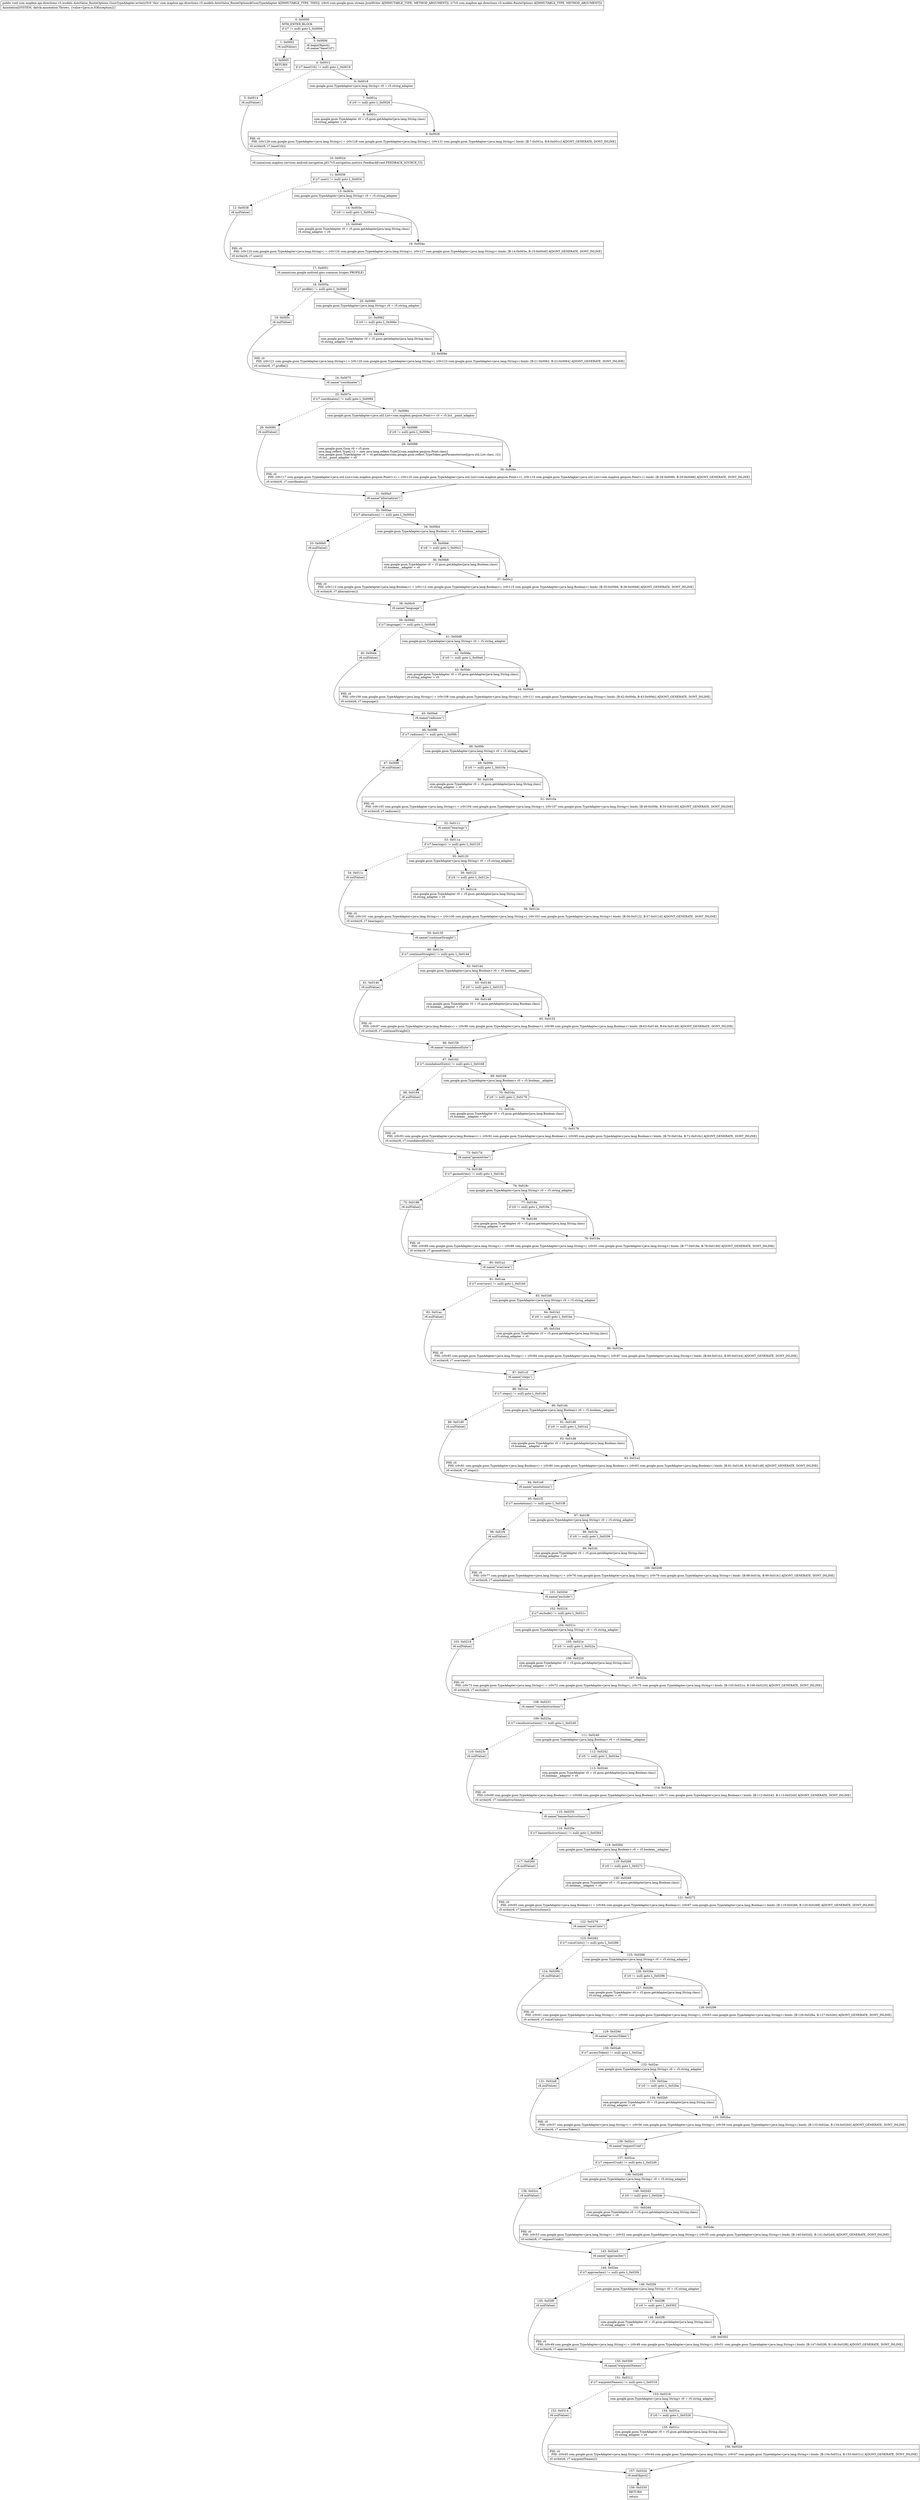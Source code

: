 digraph "CFG forcom.mapbox.api.directions.v5.models.AutoValue_RouteOptions.GsonTypeAdapter.write(Lcom\/google\/gson\/stream\/JsonWriter;Lcom\/mapbox\/api\/directions\/v5\/models\/RouteOptions;)V" {
Node_0 [shape=record,label="{0\:\ 0x0000|MTH_ENTER_BLOCK\l|if (r7 != null) goto L_0x0006\l}"];
Node_1 [shape=record,label="{1\:\ 0x0002|r6.nullValue()\l}"];
Node_2 [shape=record,label="{2\:\ 0x0005|RETURN\l|return\l}"];
Node_3 [shape=record,label="{3\:\ 0x0006|r6.beginObject()\lr6.name(\"baseUrl\")\l}"];
Node_4 [shape=record,label="{4\:\ 0x0012|if (r7.baseUrl() != null) goto L_0x0018\l}"];
Node_5 [shape=record,label="{5\:\ 0x0014|r6.nullValue()\l}"];
Node_6 [shape=record,label="{6\:\ 0x0018|com.google.gson.TypeAdapter\<java.lang.String\> r0 = r5.string_adapter\l}"];
Node_7 [shape=record,label="{7\:\ 0x001a|if (r0 != null) goto L_0x0026\l}"];
Node_8 [shape=record,label="{8\:\ 0x001c|com.google.gson.TypeAdapter r0 = r5.gson.getAdapter(java.lang.String.class)\lr5.string_adapter = r0\l}"];
Node_9 [shape=record,label="{9\:\ 0x0026|PHI: r0 \l  PHI: (r0v129 com.google.gson.TypeAdapter\<java.lang.String\>) = (r0v128 com.google.gson.TypeAdapter\<java.lang.String\>), (r0v131 com.google.gson.TypeAdapter\<java.lang.String\>) binds: [B:7:0x001a, B:8:0x001c] A[DONT_GENERATE, DONT_INLINE]\l|r0.write(r6, r7.baseUrl())\l}"];
Node_10 [shape=record,label="{10\:\ 0x002d|r6.name(com.mapbox.services.android.navigation.p017v5.navigation.metrics.FeedbackEvent.FEEDBACK_SOURCE_UI)\l}"];
Node_11 [shape=record,label="{11\:\ 0x0036|if (r7.user() != null) goto L_0x003c\l}"];
Node_12 [shape=record,label="{12\:\ 0x0038|r6.nullValue()\l}"];
Node_13 [shape=record,label="{13\:\ 0x003c|com.google.gson.TypeAdapter\<java.lang.String\> r0 = r5.string_adapter\l}"];
Node_14 [shape=record,label="{14\:\ 0x003e|if (r0 != null) goto L_0x004a\l}"];
Node_15 [shape=record,label="{15\:\ 0x0040|com.google.gson.TypeAdapter r0 = r5.gson.getAdapter(java.lang.String.class)\lr5.string_adapter = r0\l}"];
Node_16 [shape=record,label="{16\:\ 0x004a|PHI: r0 \l  PHI: (r0v125 com.google.gson.TypeAdapter\<java.lang.String\>) = (r0v124 com.google.gson.TypeAdapter\<java.lang.String\>), (r0v127 com.google.gson.TypeAdapter\<java.lang.String\>) binds: [B:14:0x003e, B:15:0x0040] A[DONT_GENERATE, DONT_INLINE]\l|r0.write(r6, r7.user())\l}"];
Node_17 [shape=record,label="{17\:\ 0x0051|r6.name(com.google.android.gms.common.Scopes.PROFILE)\l}"];
Node_18 [shape=record,label="{18\:\ 0x005a|if (r7.profile() != null) goto L_0x0060\l}"];
Node_19 [shape=record,label="{19\:\ 0x005c|r6.nullValue()\l}"];
Node_20 [shape=record,label="{20\:\ 0x0060|com.google.gson.TypeAdapter\<java.lang.String\> r0 = r5.string_adapter\l}"];
Node_21 [shape=record,label="{21\:\ 0x0062|if (r0 != null) goto L_0x006e\l}"];
Node_22 [shape=record,label="{22\:\ 0x0064|com.google.gson.TypeAdapter r0 = r5.gson.getAdapter(java.lang.String.class)\lr5.string_adapter = r0\l}"];
Node_23 [shape=record,label="{23\:\ 0x006e|PHI: r0 \l  PHI: (r0v121 com.google.gson.TypeAdapter\<java.lang.String\>) = (r0v120 com.google.gson.TypeAdapter\<java.lang.String\>), (r0v123 com.google.gson.TypeAdapter\<java.lang.String\>) binds: [B:21:0x0062, B:22:0x0064] A[DONT_GENERATE, DONT_INLINE]\l|r0.write(r6, r7.profile())\l}"];
Node_24 [shape=record,label="{24\:\ 0x0075|r6.name(\"coordinates\")\l}"];
Node_25 [shape=record,label="{25\:\ 0x007e|if (r7.coordinates() != null) goto L_0x0084\l}"];
Node_26 [shape=record,label="{26\:\ 0x0080|r6.nullValue()\l}"];
Node_27 [shape=record,label="{27\:\ 0x0084|com.google.gson.TypeAdapter\<java.util.List\<com.mapbox.geojson.Point\>\> r0 = r5.list__point_adapter\l}"];
Node_28 [shape=record,label="{28\:\ 0x0086|if (r0 != null) goto L_0x009e\l}"];
Node_29 [shape=record,label="{29\:\ 0x0088|com.google.gson.Gson r0 = r5.gson\ljava.lang.reflect.Type[] r2 = new java.lang.reflect.Type[]\{com.mapbox.geojson.Point.class\}\lcom.google.gson.TypeAdapter r0 = r0.getAdapter(com.google.gson.reflect.TypeToken.getParameterized(java.util.List.class, r2))\lr5.list__point_adapter = r0\l}"];
Node_30 [shape=record,label="{30\:\ 0x009e|PHI: r0 \l  PHI: (r0v117 com.google.gson.TypeAdapter\<java.util.List\<com.mapbox.geojson.Point\>\>) = (r0v116 com.google.gson.TypeAdapter\<java.util.List\<com.mapbox.geojson.Point\>\>), (r0v119 com.google.gson.TypeAdapter\<java.util.List\<com.mapbox.geojson.Point\>\>) binds: [B:28:0x0086, B:29:0x0088] A[DONT_GENERATE, DONT_INLINE]\l|r0.write(r6, r7.coordinates())\l}"];
Node_31 [shape=record,label="{31\:\ 0x00a5|r6.name(\"alternatives\")\l}"];
Node_32 [shape=record,label="{32\:\ 0x00ae|if (r7.alternatives() != null) goto L_0x00b4\l}"];
Node_33 [shape=record,label="{33\:\ 0x00b0|r6.nullValue()\l}"];
Node_34 [shape=record,label="{34\:\ 0x00b4|com.google.gson.TypeAdapter\<java.lang.Boolean\> r0 = r5.boolean__adapter\l}"];
Node_35 [shape=record,label="{35\:\ 0x00b6|if (r0 != null) goto L_0x00c2\l}"];
Node_36 [shape=record,label="{36\:\ 0x00b8|com.google.gson.TypeAdapter r0 = r5.gson.getAdapter(java.lang.Boolean.class)\lr5.boolean__adapter = r0\l}"];
Node_37 [shape=record,label="{37\:\ 0x00c2|PHI: r0 \l  PHI: (r0v113 com.google.gson.TypeAdapter\<java.lang.Boolean\>) = (r0v112 com.google.gson.TypeAdapter\<java.lang.Boolean\>), (r0v115 com.google.gson.TypeAdapter\<java.lang.Boolean\>) binds: [B:35:0x00b6, B:36:0x00b8] A[DONT_GENERATE, DONT_INLINE]\l|r0.write(r6, r7.alternatives())\l}"];
Node_38 [shape=record,label="{38\:\ 0x00c9|r6.name(\"language\")\l}"];
Node_39 [shape=record,label="{39\:\ 0x00d2|if (r7.language() != null) goto L_0x00d8\l}"];
Node_40 [shape=record,label="{40\:\ 0x00d4|r6.nullValue()\l}"];
Node_41 [shape=record,label="{41\:\ 0x00d8|com.google.gson.TypeAdapter\<java.lang.String\> r0 = r5.string_adapter\l}"];
Node_42 [shape=record,label="{42\:\ 0x00da|if (r0 != null) goto L_0x00e6\l}"];
Node_43 [shape=record,label="{43\:\ 0x00dc|com.google.gson.TypeAdapter r0 = r5.gson.getAdapter(java.lang.String.class)\lr5.string_adapter = r0\l}"];
Node_44 [shape=record,label="{44\:\ 0x00e6|PHI: r0 \l  PHI: (r0v109 com.google.gson.TypeAdapter\<java.lang.String\>) = (r0v108 com.google.gson.TypeAdapter\<java.lang.String\>), (r0v111 com.google.gson.TypeAdapter\<java.lang.String\>) binds: [B:42:0x00da, B:43:0x00dc] A[DONT_GENERATE, DONT_INLINE]\l|r0.write(r6, r7.language())\l}"];
Node_45 [shape=record,label="{45\:\ 0x00ed|r6.name(\"radiuses\")\l}"];
Node_46 [shape=record,label="{46\:\ 0x00f6|if (r7.radiuses() != null) goto L_0x00fc\l}"];
Node_47 [shape=record,label="{47\:\ 0x00f8|r6.nullValue()\l}"];
Node_48 [shape=record,label="{48\:\ 0x00fc|com.google.gson.TypeAdapter\<java.lang.String\> r0 = r5.string_adapter\l}"];
Node_49 [shape=record,label="{49\:\ 0x00fe|if (r0 != null) goto L_0x010a\l}"];
Node_50 [shape=record,label="{50\:\ 0x0100|com.google.gson.TypeAdapter r0 = r5.gson.getAdapter(java.lang.String.class)\lr5.string_adapter = r0\l}"];
Node_51 [shape=record,label="{51\:\ 0x010a|PHI: r0 \l  PHI: (r0v105 com.google.gson.TypeAdapter\<java.lang.String\>) = (r0v104 com.google.gson.TypeAdapter\<java.lang.String\>), (r0v107 com.google.gson.TypeAdapter\<java.lang.String\>) binds: [B:49:0x00fe, B:50:0x0100] A[DONT_GENERATE, DONT_INLINE]\l|r0.write(r6, r7.radiuses())\l}"];
Node_52 [shape=record,label="{52\:\ 0x0111|r6.name(\"bearings\")\l}"];
Node_53 [shape=record,label="{53\:\ 0x011a|if (r7.bearings() != null) goto L_0x0120\l}"];
Node_54 [shape=record,label="{54\:\ 0x011c|r6.nullValue()\l}"];
Node_55 [shape=record,label="{55\:\ 0x0120|com.google.gson.TypeAdapter\<java.lang.String\> r0 = r5.string_adapter\l}"];
Node_56 [shape=record,label="{56\:\ 0x0122|if (r0 != null) goto L_0x012e\l}"];
Node_57 [shape=record,label="{57\:\ 0x0124|com.google.gson.TypeAdapter r0 = r5.gson.getAdapter(java.lang.String.class)\lr5.string_adapter = r0\l}"];
Node_58 [shape=record,label="{58\:\ 0x012e|PHI: r0 \l  PHI: (r0v101 com.google.gson.TypeAdapter\<java.lang.String\>) = (r0v100 com.google.gson.TypeAdapter\<java.lang.String\>), (r0v103 com.google.gson.TypeAdapter\<java.lang.String\>) binds: [B:56:0x0122, B:57:0x0124] A[DONT_GENERATE, DONT_INLINE]\l|r0.write(r6, r7.bearings())\l}"];
Node_59 [shape=record,label="{59\:\ 0x0135|r6.name(\"continueStraight\")\l}"];
Node_60 [shape=record,label="{60\:\ 0x013e|if (r7.continueStraight() != null) goto L_0x0144\l}"];
Node_61 [shape=record,label="{61\:\ 0x0140|r6.nullValue()\l}"];
Node_62 [shape=record,label="{62\:\ 0x0144|com.google.gson.TypeAdapter\<java.lang.Boolean\> r0 = r5.boolean__adapter\l}"];
Node_63 [shape=record,label="{63\:\ 0x0146|if (r0 != null) goto L_0x0152\l}"];
Node_64 [shape=record,label="{64\:\ 0x0148|com.google.gson.TypeAdapter r0 = r5.gson.getAdapter(java.lang.Boolean.class)\lr5.boolean__adapter = r0\l}"];
Node_65 [shape=record,label="{65\:\ 0x0152|PHI: r0 \l  PHI: (r0v97 com.google.gson.TypeAdapter\<java.lang.Boolean\>) = (r0v96 com.google.gson.TypeAdapter\<java.lang.Boolean\>), (r0v99 com.google.gson.TypeAdapter\<java.lang.Boolean\>) binds: [B:63:0x0146, B:64:0x0148] A[DONT_GENERATE, DONT_INLINE]\l|r0.write(r6, r7.continueStraight())\l}"];
Node_66 [shape=record,label="{66\:\ 0x0159|r6.name(\"roundaboutExits\")\l}"];
Node_67 [shape=record,label="{67\:\ 0x0162|if (r7.roundaboutExits() != null) goto L_0x0168\l}"];
Node_68 [shape=record,label="{68\:\ 0x0164|r6.nullValue()\l}"];
Node_69 [shape=record,label="{69\:\ 0x0168|com.google.gson.TypeAdapter\<java.lang.Boolean\> r0 = r5.boolean__adapter\l}"];
Node_70 [shape=record,label="{70\:\ 0x016a|if (r0 != null) goto L_0x0176\l}"];
Node_71 [shape=record,label="{71\:\ 0x016c|com.google.gson.TypeAdapter r0 = r5.gson.getAdapter(java.lang.Boolean.class)\lr5.boolean__adapter = r0\l}"];
Node_72 [shape=record,label="{72\:\ 0x0176|PHI: r0 \l  PHI: (r0v93 com.google.gson.TypeAdapter\<java.lang.Boolean\>) = (r0v92 com.google.gson.TypeAdapter\<java.lang.Boolean\>), (r0v95 com.google.gson.TypeAdapter\<java.lang.Boolean\>) binds: [B:70:0x016a, B:71:0x016c] A[DONT_GENERATE, DONT_INLINE]\l|r0.write(r6, r7.roundaboutExits())\l}"];
Node_73 [shape=record,label="{73\:\ 0x017d|r6.name(\"geometries\")\l}"];
Node_74 [shape=record,label="{74\:\ 0x0186|if (r7.geometries() != null) goto L_0x018c\l}"];
Node_75 [shape=record,label="{75\:\ 0x0188|r6.nullValue()\l}"];
Node_76 [shape=record,label="{76\:\ 0x018c|com.google.gson.TypeAdapter\<java.lang.String\> r0 = r5.string_adapter\l}"];
Node_77 [shape=record,label="{77\:\ 0x018e|if (r0 != null) goto L_0x019a\l}"];
Node_78 [shape=record,label="{78\:\ 0x0190|com.google.gson.TypeAdapter r0 = r5.gson.getAdapter(java.lang.String.class)\lr5.string_adapter = r0\l}"];
Node_79 [shape=record,label="{79\:\ 0x019a|PHI: r0 \l  PHI: (r0v89 com.google.gson.TypeAdapter\<java.lang.String\>) = (r0v88 com.google.gson.TypeAdapter\<java.lang.String\>), (r0v91 com.google.gson.TypeAdapter\<java.lang.String\>) binds: [B:77:0x018e, B:78:0x0190] A[DONT_GENERATE, DONT_INLINE]\l|r0.write(r6, r7.geometries())\l}"];
Node_80 [shape=record,label="{80\:\ 0x01a1|r6.name(\"overview\")\l}"];
Node_81 [shape=record,label="{81\:\ 0x01aa|if (r7.overview() != null) goto L_0x01b0\l}"];
Node_82 [shape=record,label="{82\:\ 0x01ac|r6.nullValue()\l}"];
Node_83 [shape=record,label="{83\:\ 0x01b0|com.google.gson.TypeAdapter\<java.lang.String\> r0 = r5.string_adapter\l}"];
Node_84 [shape=record,label="{84\:\ 0x01b2|if (r0 != null) goto L_0x01be\l}"];
Node_85 [shape=record,label="{85\:\ 0x01b4|com.google.gson.TypeAdapter r0 = r5.gson.getAdapter(java.lang.String.class)\lr5.string_adapter = r0\l}"];
Node_86 [shape=record,label="{86\:\ 0x01be|PHI: r0 \l  PHI: (r0v85 com.google.gson.TypeAdapter\<java.lang.String\>) = (r0v84 com.google.gson.TypeAdapter\<java.lang.String\>), (r0v87 com.google.gson.TypeAdapter\<java.lang.String\>) binds: [B:84:0x01b2, B:85:0x01b4] A[DONT_GENERATE, DONT_INLINE]\l|r0.write(r6, r7.overview())\l}"];
Node_87 [shape=record,label="{87\:\ 0x01c5|r6.name(\"steps\")\l}"];
Node_88 [shape=record,label="{88\:\ 0x01ce|if (r7.steps() != null) goto L_0x01d4\l}"];
Node_89 [shape=record,label="{89\:\ 0x01d0|r6.nullValue()\l}"];
Node_90 [shape=record,label="{90\:\ 0x01d4|com.google.gson.TypeAdapter\<java.lang.Boolean\> r0 = r5.boolean__adapter\l}"];
Node_91 [shape=record,label="{91\:\ 0x01d6|if (r0 != null) goto L_0x01e2\l}"];
Node_92 [shape=record,label="{92\:\ 0x01d8|com.google.gson.TypeAdapter r0 = r5.gson.getAdapter(java.lang.Boolean.class)\lr5.boolean__adapter = r0\l}"];
Node_93 [shape=record,label="{93\:\ 0x01e2|PHI: r0 \l  PHI: (r0v81 com.google.gson.TypeAdapter\<java.lang.Boolean\>) = (r0v80 com.google.gson.TypeAdapter\<java.lang.Boolean\>), (r0v83 com.google.gson.TypeAdapter\<java.lang.Boolean\>) binds: [B:91:0x01d6, B:92:0x01d8] A[DONT_GENERATE, DONT_INLINE]\l|r0.write(r6, r7.steps())\l}"];
Node_94 [shape=record,label="{94\:\ 0x01e9|r6.name(\"annotations\")\l}"];
Node_95 [shape=record,label="{95\:\ 0x01f2|if (r7.annotations() != null) goto L_0x01f8\l}"];
Node_96 [shape=record,label="{96\:\ 0x01f4|r6.nullValue()\l}"];
Node_97 [shape=record,label="{97\:\ 0x01f8|com.google.gson.TypeAdapter\<java.lang.String\> r0 = r5.string_adapter\l}"];
Node_98 [shape=record,label="{98\:\ 0x01fa|if (r0 != null) goto L_0x0206\l}"];
Node_99 [shape=record,label="{99\:\ 0x01fc|com.google.gson.TypeAdapter r0 = r5.gson.getAdapter(java.lang.String.class)\lr5.string_adapter = r0\l}"];
Node_100 [shape=record,label="{100\:\ 0x0206|PHI: r0 \l  PHI: (r0v77 com.google.gson.TypeAdapter\<java.lang.String\>) = (r0v76 com.google.gson.TypeAdapter\<java.lang.String\>), (r0v79 com.google.gson.TypeAdapter\<java.lang.String\>) binds: [B:98:0x01fa, B:99:0x01fc] A[DONT_GENERATE, DONT_INLINE]\l|r0.write(r6, r7.annotations())\l}"];
Node_101 [shape=record,label="{101\:\ 0x020d|r6.name(\"exclude\")\l}"];
Node_102 [shape=record,label="{102\:\ 0x0216|if (r7.exclude() != null) goto L_0x021c\l}"];
Node_103 [shape=record,label="{103\:\ 0x0218|r6.nullValue()\l}"];
Node_104 [shape=record,label="{104\:\ 0x021c|com.google.gson.TypeAdapter\<java.lang.String\> r0 = r5.string_adapter\l}"];
Node_105 [shape=record,label="{105\:\ 0x021e|if (r0 != null) goto L_0x022a\l}"];
Node_106 [shape=record,label="{106\:\ 0x0220|com.google.gson.TypeAdapter r0 = r5.gson.getAdapter(java.lang.String.class)\lr5.string_adapter = r0\l}"];
Node_107 [shape=record,label="{107\:\ 0x022a|PHI: r0 \l  PHI: (r0v73 com.google.gson.TypeAdapter\<java.lang.String\>) = (r0v72 com.google.gson.TypeAdapter\<java.lang.String\>), (r0v75 com.google.gson.TypeAdapter\<java.lang.String\>) binds: [B:105:0x021e, B:106:0x0220] A[DONT_GENERATE, DONT_INLINE]\l|r0.write(r6, r7.exclude())\l}"];
Node_108 [shape=record,label="{108\:\ 0x0231|r6.name(\"voiceInstructions\")\l}"];
Node_109 [shape=record,label="{109\:\ 0x023a|if (r7.voiceInstructions() != null) goto L_0x0240\l}"];
Node_110 [shape=record,label="{110\:\ 0x023c|r6.nullValue()\l}"];
Node_111 [shape=record,label="{111\:\ 0x0240|com.google.gson.TypeAdapter\<java.lang.Boolean\> r0 = r5.boolean__adapter\l}"];
Node_112 [shape=record,label="{112\:\ 0x0242|if (r0 != null) goto L_0x024e\l}"];
Node_113 [shape=record,label="{113\:\ 0x0244|com.google.gson.TypeAdapter r0 = r5.gson.getAdapter(java.lang.Boolean.class)\lr5.boolean__adapter = r0\l}"];
Node_114 [shape=record,label="{114\:\ 0x024e|PHI: r0 \l  PHI: (r0v69 com.google.gson.TypeAdapter\<java.lang.Boolean\>) = (r0v68 com.google.gson.TypeAdapter\<java.lang.Boolean\>), (r0v71 com.google.gson.TypeAdapter\<java.lang.Boolean\>) binds: [B:112:0x0242, B:113:0x0244] A[DONT_GENERATE, DONT_INLINE]\l|r0.write(r6, r7.voiceInstructions())\l}"];
Node_115 [shape=record,label="{115\:\ 0x0255|r6.name(\"bannerInstructions\")\l}"];
Node_116 [shape=record,label="{116\:\ 0x025e|if (r7.bannerInstructions() != null) goto L_0x0264\l}"];
Node_117 [shape=record,label="{117\:\ 0x0260|r6.nullValue()\l}"];
Node_118 [shape=record,label="{118\:\ 0x0264|com.google.gson.TypeAdapter\<java.lang.Boolean\> r0 = r5.boolean__adapter\l}"];
Node_119 [shape=record,label="{119\:\ 0x0266|if (r0 != null) goto L_0x0272\l}"];
Node_120 [shape=record,label="{120\:\ 0x0268|com.google.gson.TypeAdapter r0 = r5.gson.getAdapter(java.lang.Boolean.class)\lr5.boolean__adapter = r0\l}"];
Node_121 [shape=record,label="{121\:\ 0x0272|PHI: r0 \l  PHI: (r0v65 com.google.gson.TypeAdapter\<java.lang.Boolean\>) = (r0v64 com.google.gson.TypeAdapter\<java.lang.Boolean\>), (r0v67 com.google.gson.TypeAdapter\<java.lang.Boolean\>) binds: [B:119:0x0266, B:120:0x0268] A[DONT_GENERATE, DONT_INLINE]\l|r0.write(r6, r7.bannerInstructions())\l}"];
Node_122 [shape=record,label="{122\:\ 0x0279|r6.name(\"voiceUnits\")\l}"];
Node_123 [shape=record,label="{123\:\ 0x0282|if (r7.voiceUnits() != null) goto L_0x0288\l}"];
Node_124 [shape=record,label="{124\:\ 0x0284|r6.nullValue()\l}"];
Node_125 [shape=record,label="{125\:\ 0x0288|com.google.gson.TypeAdapter\<java.lang.String\> r0 = r5.string_adapter\l}"];
Node_126 [shape=record,label="{126\:\ 0x028a|if (r0 != null) goto L_0x0296\l}"];
Node_127 [shape=record,label="{127\:\ 0x028c|com.google.gson.TypeAdapter r0 = r5.gson.getAdapter(java.lang.String.class)\lr5.string_adapter = r0\l}"];
Node_128 [shape=record,label="{128\:\ 0x0296|PHI: r0 \l  PHI: (r0v61 com.google.gson.TypeAdapter\<java.lang.String\>) = (r0v60 com.google.gson.TypeAdapter\<java.lang.String\>), (r0v63 com.google.gson.TypeAdapter\<java.lang.String\>) binds: [B:126:0x028a, B:127:0x028c] A[DONT_GENERATE, DONT_INLINE]\l|r0.write(r6, r7.voiceUnits())\l}"];
Node_129 [shape=record,label="{129\:\ 0x029d|r6.name(\"accessToken\")\l}"];
Node_130 [shape=record,label="{130\:\ 0x02a6|if (r7.accessToken() != null) goto L_0x02ac\l}"];
Node_131 [shape=record,label="{131\:\ 0x02a8|r6.nullValue()\l}"];
Node_132 [shape=record,label="{132\:\ 0x02ac|com.google.gson.TypeAdapter\<java.lang.String\> r0 = r5.string_adapter\l}"];
Node_133 [shape=record,label="{133\:\ 0x02ae|if (r0 != null) goto L_0x02ba\l}"];
Node_134 [shape=record,label="{134\:\ 0x02b0|com.google.gson.TypeAdapter r0 = r5.gson.getAdapter(java.lang.String.class)\lr5.string_adapter = r0\l}"];
Node_135 [shape=record,label="{135\:\ 0x02ba|PHI: r0 \l  PHI: (r0v57 com.google.gson.TypeAdapter\<java.lang.String\>) = (r0v56 com.google.gson.TypeAdapter\<java.lang.String\>), (r0v59 com.google.gson.TypeAdapter\<java.lang.String\>) binds: [B:133:0x02ae, B:134:0x02b0] A[DONT_GENERATE, DONT_INLINE]\l|r0.write(r6, r7.accessToken())\l}"];
Node_136 [shape=record,label="{136\:\ 0x02c1|r6.name(\"requestUuid\")\l}"];
Node_137 [shape=record,label="{137\:\ 0x02ca|if (r7.requestUuid() != null) goto L_0x02d0\l}"];
Node_138 [shape=record,label="{138\:\ 0x02cc|r6.nullValue()\l}"];
Node_139 [shape=record,label="{139\:\ 0x02d0|com.google.gson.TypeAdapter\<java.lang.String\> r0 = r5.string_adapter\l}"];
Node_140 [shape=record,label="{140\:\ 0x02d2|if (r0 != null) goto L_0x02de\l}"];
Node_141 [shape=record,label="{141\:\ 0x02d4|com.google.gson.TypeAdapter r0 = r5.gson.getAdapter(java.lang.String.class)\lr5.string_adapter = r0\l}"];
Node_142 [shape=record,label="{142\:\ 0x02de|PHI: r0 \l  PHI: (r0v53 com.google.gson.TypeAdapter\<java.lang.String\>) = (r0v52 com.google.gson.TypeAdapter\<java.lang.String\>), (r0v55 com.google.gson.TypeAdapter\<java.lang.String\>) binds: [B:140:0x02d2, B:141:0x02d4] A[DONT_GENERATE, DONT_INLINE]\l|r0.write(r6, r7.requestUuid())\l}"];
Node_143 [shape=record,label="{143\:\ 0x02e5|r6.name(\"approaches\")\l}"];
Node_144 [shape=record,label="{144\:\ 0x02ee|if (r7.approaches() != null) goto L_0x02f4\l}"];
Node_145 [shape=record,label="{145\:\ 0x02f0|r6.nullValue()\l}"];
Node_146 [shape=record,label="{146\:\ 0x02f4|com.google.gson.TypeAdapter\<java.lang.String\> r0 = r5.string_adapter\l}"];
Node_147 [shape=record,label="{147\:\ 0x02f6|if (r0 != null) goto L_0x0302\l}"];
Node_148 [shape=record,label="{148\:\ 0x02f8|com.google.gson.TypeAdapter r0 = r5.gson.getAdapter(java.lang.String.class)\lr5.string_adapter = r0\l}"];
Node_149 [shape=record,label="{149\:\ 0x0302|PHI: r0 \l  PHI: (r0v49 com.google.gson.TypeAdapter\<java.lang.String\>) = (r0v48 com.google.gson.TypeAdapter\<java.lang.String\>), (r0v51 com.google.gson.TypeAdapter\<java.lang.String\>) binds: [B:147:0x02f6, B:148:0x02f8] A[DONT_GENERATE, DONT_INLINE]\l|r0.write(r6, r7.approaches())\l}"];
Node_150 [shape=record,label="{150\:\ 0x0309|r6.name(\"waypointNames\")\l}"];
Node_151 [shape=record,label="{151\:\ 0x0312|if (r7.waypointNames() != null) goto L_0x0318\l}"];
Node_152 [shape=record,label="{152\:\ 0x0314|r6.nullValue()\l}"];
Node_153 [shape=record,label="{153\:\ 0x0318|com.google.gson.TypeAdapter\<java.lang.String\> r0 = r5.string_adapter\l}"];
Node_154 [shape=record,label="{154\:\ 0x031a|if (r0 != null) goto L_0x0326\l}"];
Node_155 [shape=record,label="{155\:\ 0x031c|com.google.gson.TypeAdapter r0 = r5.gson.getAdapter(java.lang.String.class)\lr5.string_adapter = r0\l}"];
Node_156 [shape=record,label="{156\:\ 0x0326|PHI: r0 \l  PHI: (r0v45 com.google.gson.TypeAdapter\<java.lang.String\>) = (r0v44 com.google.gson.TypeAdapter\<java.lang.String\>), (r0v47 com.google.gson.TypeAdapter\<java.lang.String\>) binds: [B:154:0x031a, B:155:0x031c] A[DONT_GENERATE, DONT_INLINE]\l|r0.write(r6, r7.waypointNames())\l}"];
Node_157 [shape=record,label="{157\:\ 0x032d|r6.endObject()\l}"];
Node_158 [shape=record,label="{158\:\ 0x0330|RETURN\l|return\l}"];
MethodNode[shape=record,label="{public void com.mapbox.api.directions.v5.models.AutoValue_RouteOptions.GsonTypeAdapter.write((r5v0 'this' com.mapbox.api.directions.v5.models.AutoValue_RouteOptions$GsonTypeAdapter A[IMMUTABLE_TYPE, THIS]), (r6v0 com.google.gson.stream.JsonWriter A[IMMUTABLE_TYPE, METHOD_ARGUMENT]), (r7v0 com.mapbox.api.directions.v5.models.RouteOptions A[IMMUTABLE_TYPE, METHOD_ARGUMENT]))  | Annotation[SYSTEM, dalvik.annotation.Throws, \{value=[java.io.IOException]\}]\l}"];
MethodNode -> Node_0;
Node_0 -> Node_1[style=dashed];
Node_0 -> Node_3;
Node_1 -> Node_2;
Node_3 -> Node_4;
Node_4 -> Node_5[style=dashed];
Node_4 -> Node_6;
Node_5 -> Node_10;
Node_6 -> Node_7;
Node_7 -> Node_8[style=dashed];
Node_7 -> Node_9;
Node_8 -> Node_9;
Node_9 -> Node_10;
Node_10 -> Node_11;
Node_11 -> Node_12[style=dashed];
Node_11 -> Node_13;
Node_12 -> Node_17;
Node_13 -> Node_14;
Node_14 -> Node_15[style=dashed];
Node_14 -> Node_16;
Node_15 -> Node_16;
Node_16 -> Node_17;
Node_17 -> Node_18;
Node_18 -> Node_19[style=dashed];
Node_18 -> Node_20;
Node_19 -> Node_24;
Node_20 -> Node_21;
Node_21 -> Node_22[style=dashed];
Node_21 -> Node_23;
Node_22 -> Node_23;
Node_23 -> Node_24;
Node_24 -> Node_25;
Node_25 -> Node_26[style=dashed];
Node_25 -> Node_27;
Node_26 -> Node_31;
Node_27 -> Node_28;
Node_28 -> Node_29[style=dashed];
Node_28 -> Node_30;
Node_29 -> Node_30;
Node_30 -> Node_31;
Node_31 -> Node_32;
Node_32 -> Node_33[style=dashed];
Node_32 -> Node_34;
Node_33 -> Node_38;
Node_34 -> Node_35;
Node_35 -> Node_36[style=dashed];
Node_35 -> Node_37;
Node_36 -> Node_37;
Node_37 -> Node_38;
Node_38 -> Node_39;
Node_39 -> Node_40[style=dashed];
Node_39 -> Node_41;
Node_40 -> Node_45;
Node_41 -> Node_42;
Node_42 -> Node_43[style=dashed];
Node_42 -> Node_44;
Node_43 -> Node_44;
Node_44 -> Node_45;
Node_45 -> Node_46;
Node_46 -> Node_47[style=dashed];
Node_46 -> Node_48;
Node_47 -> Node_52;
Node_48 -> Node_49;
Node_49 -> Node_50[style=dashed];
Node_49 -> Node_51;
Node_50 -> Node_51;
Node_51 -> Node_52;
Node_52 -> Node_53;
Node_53 -> Node_54[style=dashed];
Node_53 -> Node_55;
Node_54 -> Node_59;
Node_55 -> Node_56;
Node_56 -> Node_57[style=dashed];
Node_56 -> Node_58;
Node_57 -> Node_58;
Node_58 -> Node_59;
Node_59 -> Node_60;
Node_60 -> Node_61[style=dashed];
Node_60 -> Node_62;
Node_61 -> Node_66;
Node_62 -> Node_63;
Node_63 -> Node_64[style=dashed];
Node_63 -> Node_65;
Node_64 -> Node_65;
Node_65 -> Node_66;
Node_66 -> Node_67;
Node_67 -> Node_68[style=dashed];
Node_67 -> Node_69;
Node_68 -> Node_73;
Node_69 -> Node_70;
Node_70 -> Node_71[style=dashed];
Node_70 -> Node_72;
Node_71 -> Node_72;
Node_72 -> Node_73;
Node_73 -> Node_74;
Node_74 -> Node_75[style=dashed];
Node_74 -> Node_76;
Node_75 -> Node_80;
Node_76 -> Node_77;
Node_77 -> Node_78[style=dashed];
Node_77 -> Node_79;
Node_78 -> Node_79;
Node_79 -> Node_80;
Node_80 -> Node_81;
Node_81 -> Node_82[style=dashed];
Node_81 -> Node_83;
Node_82 -> Node_87;
Node_83 -> Node_84;
Node_84 -> Node_85[style=dashed];
Node_84 -> Node_86;
Node_85 -> Node_86;
Node_86 -> Node_87;
Node_87 -> Node_88;
Node_88 -> Node_89[style=dashed];
Node_88 -> Node_90;
Node_89 -> Node_94;
Node_90 -> Node_91;
Node_91 -> Node_92[style=dashed];
Node_91 -> Node_93;
Node_92 -> Node_93;
Node_93 -> Node_94;
Node_94 -> Node_95;
Node_95 -> Node_96[style=dashed];
Node_95 -> Node_97;
Node_96 -> Node_101;
Node_97 -> Node_98;
Node_98 -> Node_99[style=dashed];
Node_98 -> Node_100;
Node_99 -> Node_100;
Node_100 -> Node_101;
Node_101 -> Node_102;
Node_102 -> Node_103[style=dashed];
Node_102 -> Node_104;
Node_103 -> Node_108;
Node_104 -> Node_105;
Node_105 -> Node_106[style=dashed];
Node_105 -> Node_107;
Node_106 -> Node_107;
Node_107 -> Node_108;
Node_108 -> Node_109;
Node_109 -> Node_110[style=dashed];
Node_109 -> Node_111;
Node_110 -> Node_115;
Node_111 -> Node_112;
Node_112 -> Node_113[style=dashed];
Node_112 -> Node_114;
Node_113 -> Node_114;
Node_114 -> Node_115;
Node_115 -> Node_116;
Node_116 -> Node_117[style=dashed];
Node_116 -> Node_118;
Node_117 -> Node_122;
Node_118 -> Node_119;
Node_119 -> Node_120[style=dashed];
Node_119 -> Node_121;
Node_120 -> Node_121;
Node_121 -> Node_122;
Node_122 -> Node_123;
Node_123 -> Node_124[style=dashed];
Node_123 -> Node_125;
Node_124 -> Node_129;
Node_125 -> Node_126;
Node_126 -> Node_127[style=dashed];
Node_126 -> Node_128;
Node_127 -> Node_128;
Node_128 -> Node_129;
Node_129 -> Node_130;
Node_130 -> Node_131[style=dashed];
Node_130 -> Node_132;
Node_131 -> Node_136;
Node_132 -> Node_133;
Node_133 -> Node_134[style=dashed];
Node_133 -> Node_135;
Node_134 -> Node_135;
Node_135 -> Node_136;
Node_136 -> Node_137;
Node_137 -> Node_138[style=dashed];
Node_137 -> Node_139;
Node_138 -> Node_143;
Node_139 -> Node_140;
Node_140 -> Node_141[style=dashed];
Node_140 -> Node_142;
Node_141 -> Node_142;
Node_142 -> Node_143;
Node_143 -> Node_144;
Node_144 -> Node_145[style=dashed];
Node_144 -> Node_146;
Node_145 -> Node_150;
Node_146 -> Node_147;
Node_147 -> Node_148[style=dashed];
Node_147 -> Node_149;
Node_148 -> Node_149;
Node_149 -> Node_150;
Node_150 -> Node_151;
Node_151 -> Node_152[style=dashed];
Node_151 -> Node_153;
Node_152 -> Node_157;
Node_153 -> Node_154;
Node_154 -> Node_155[style=dashed];
Node_154 -> Node_156;
Node_155 -> Node_156;
Node_156 -> Node_157;
Node_157 -> Node_158;
}

